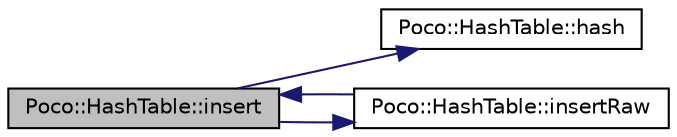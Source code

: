 digraph "Poco::HashTable::insert"
{
 // LATEX_PDF_SIZE
  edge [fontname="Helvetica",fontsize="10",labelfontname="Helvetica",labelfontsize="10"];
  node [fontname="Helvetica",fontsize="10",shape=record];
  rankdir="LR";
  Node1 [label="Poco::HashTable::insert",height=0.2,width=0.4,color="black", fillcolor="grey75", style="filled", fontcolor="black",tooltip=" "];
  Node1 -> Node2 [color="midnightblue",fontsize="10",style="solid"];
  Node2 [label="Poco::HashTable::hash",height=0.2,width=0.4,color="black", fillcolor="white", style="filled",URL="$classPoco_1_1HashTable.html#a60a3d204cb7262550ffe535a54dd17e2",tooltip=" "];
  Node1 -> Node3 [color="midnightblue",fontsize="10",style="solid"];
  Node3 [label="Poco::HashTable::insertRaw",height=0.2,width=0.4,color="black", fillcolor="white", style="filled",URL="$classPoco_1_1HashTable.html#abc35f95d928d472b8258e14e968a2b45",tooltip=" "];
  Node3 -> Node1 [color="midnightblue",fontsize="10",style="solid"];
}
